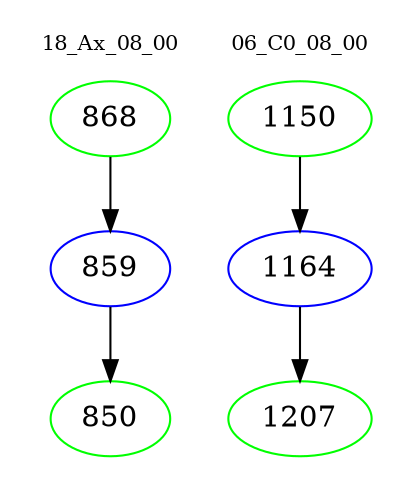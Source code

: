 digraph{
subgraph cluster_0 {
color = white
label = "18_Ax_08_00";
fontsize=10;
T0_868 [label="868", color="green"]
T0_868 -> T0_859 [color="black"]
T0_859 [label="859", color="blue"]
T0_859 -> T0_850 [color="black"]
T0_850 [label="850", color="green"]
}
subgraph cluster_1 {
color = white
label = "06_C0_08_00";
fontsize=10;
T1_1150 [label="1150", color="green"]
T1_1150 -> T1_1164 [color="black"]
T1_1164 [label="1164", color="blue"]
T1_1164 -> T1_1207 [color="black"]
T1_1207 [label="1207", color="green"]
}
}
